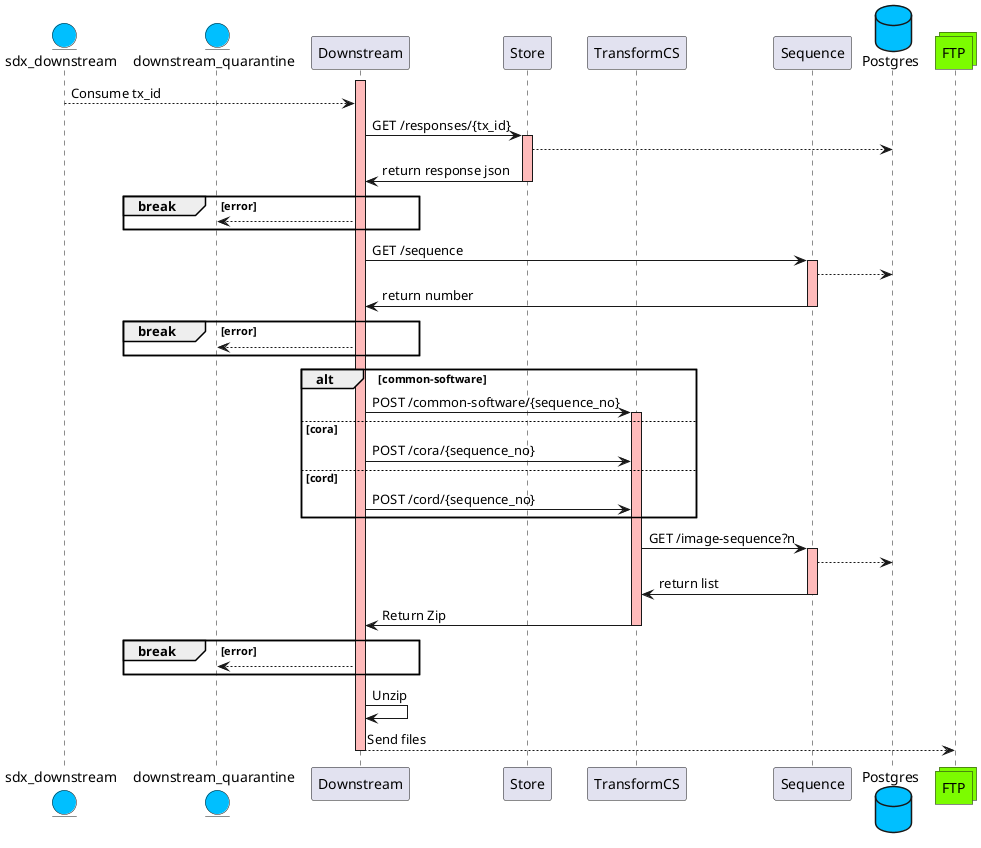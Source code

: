 @startuml

skinparam EntityBackgroundColor DeepSkyBlue
skinparam DatabaseBackgroundColor DeepSkyBlue
skinparam CollectionsBackgroundColor LawnGreen

entity sdx_downstream
entity downstream_quarantine

participant Downstream
participant Store
participant TransformCS
participant Sequence

database Postgres
collections FTP

activate Downstream #FFBBBB
sdx_downstream --> Downstream: Consume tx_id

Downstream -> Store: GET /responses/{tx_id}
activate Store #FFBBBB
Store --> Postgres
Store -> Downstream : return response json
deactivate Store

break error
    Downstream --> downstream_quarantine
end


Downstream -> Sequence: GET /sequence
activate Sequence #FFBBBB
Sequence --> Postgres
Sequence -> Downstream : return number
deactivate Sequence

break error
    Downstream --> downstream_quarantine
end


alt common-software
    Downstream -> TransformCS: POST /common-software/{sequence_no}
    activate TransformCS #FFBBBB
else cora
    Downstream -> TransformCS: POST /cora/{sequence_no}
else cord
    Downstream -> TransformCS: POST /cord/{sequence_no}
end

TransformCS -> Sequence: GET /image-sequence?n
activate Sequence #FFBBBB
Sequence --> Postgres
Sequence -> TransformCS : return list
deactivate Sequence

TransformCS -> Downstream: Return Zip
deactivate TransformCS

break error
    Downstream --> downstream_quarantine
end

Downstream -> Downstream: Unzip

Downstream --> FTP: Send files

deactivate Downstream

@enduml